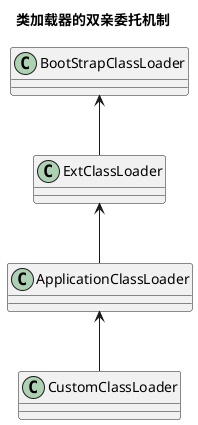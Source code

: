 @startuml

title 类加载器的双亲委托机制

class BootStrapClassLoader

class ExtClassLoader

class ApplicationClassLoader

class CustomClassLoader

BootStrapClassLoader <-- ExtClassLoader
ExtClassLoader <-- ApplicationClassLoader
ApplicationClassLoader <-- CustomClassLoader

@enduml
